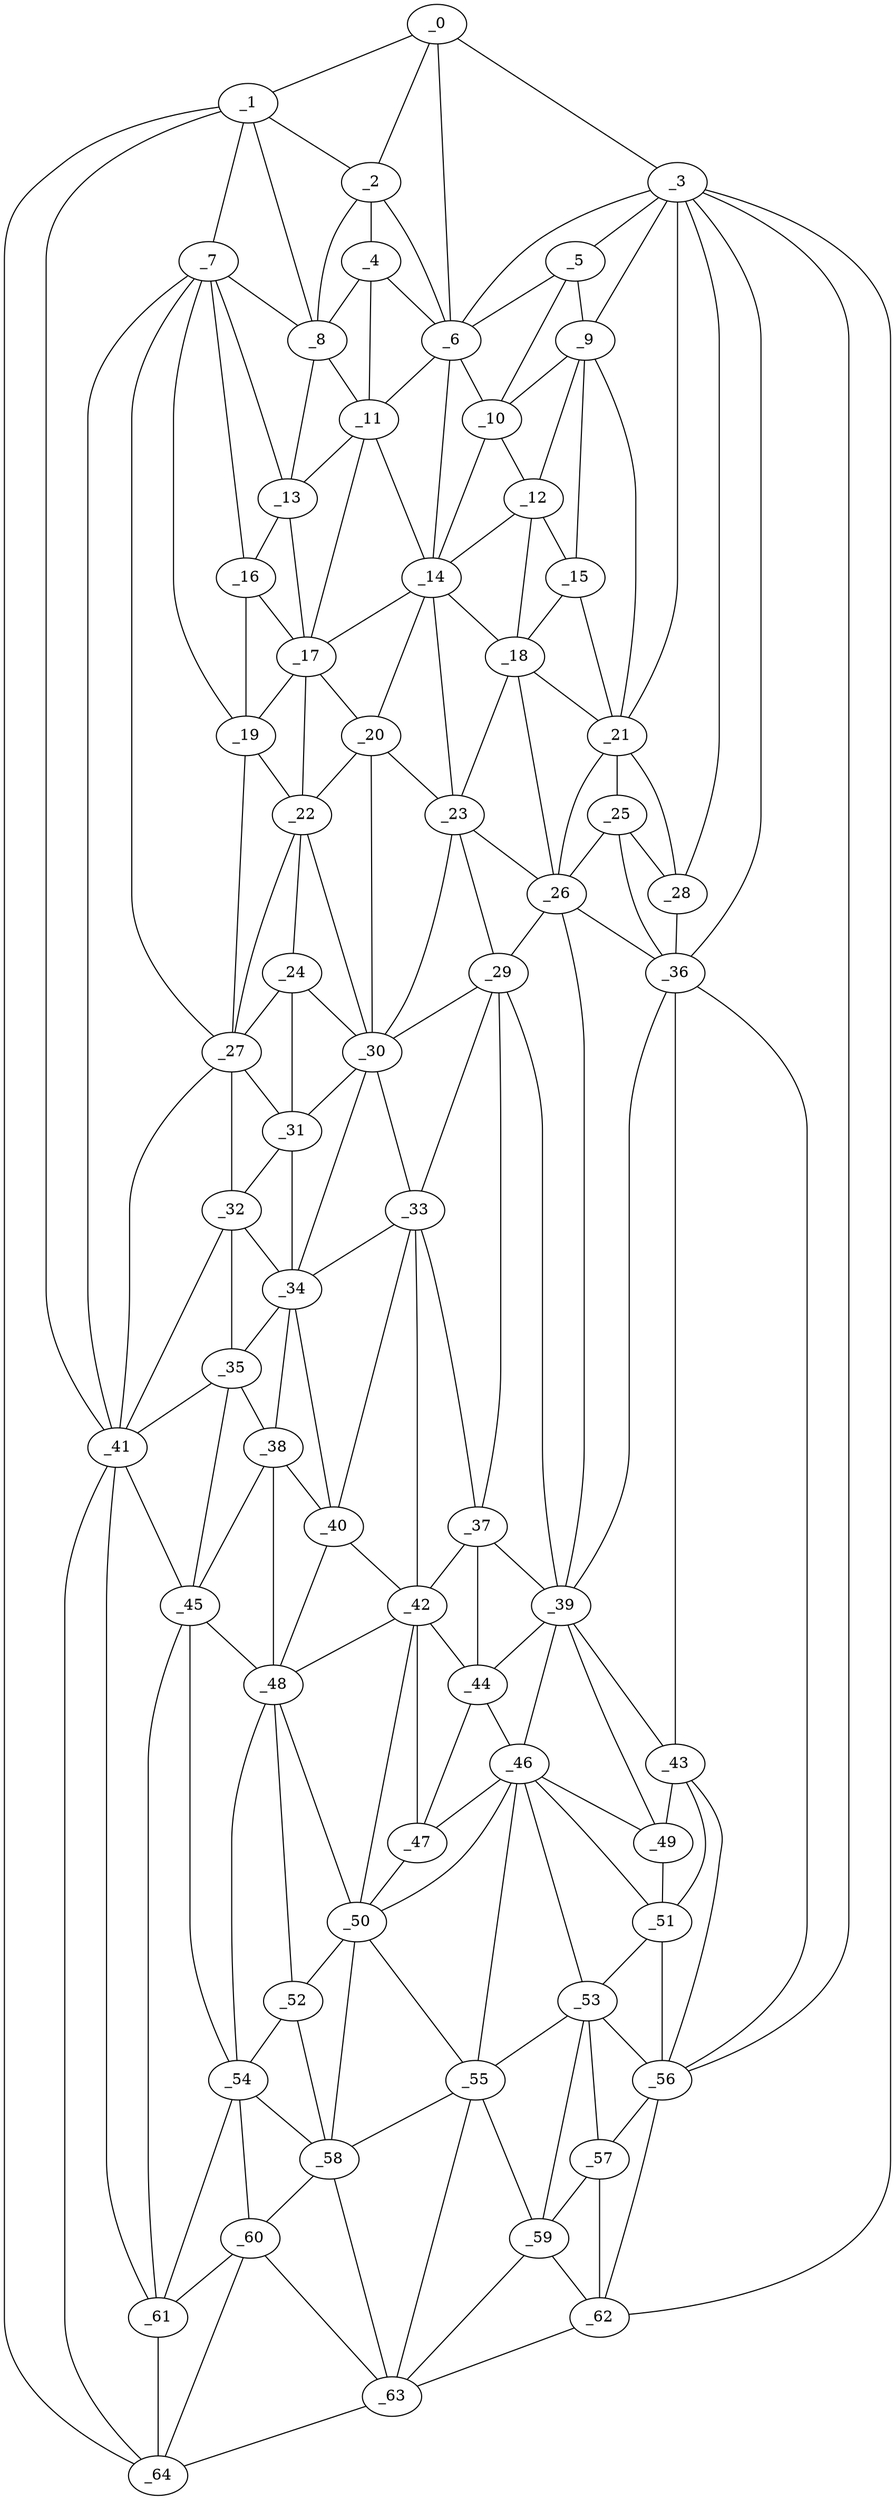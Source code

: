graph "obj31__0.gxl" {
	_0	 [x=7,
		y=45];
	_1	 [x=9,
		y=101];
	_0 -- _1	 [valence=1];
	_2	 [x=10,
		y=56];
	_0 -- _2	 [valence=1];
	_3	 [x=11,
		y=27];
	_0 -- _3	 [valence=1];
	_6	 [x=18,
		y=39];
	_0 -- _6	 [valence=2];
	_1 -- _2	 [valence=1];
	_7	 [x=19,
		y=91];
	_1 -- _7	 [valence=2];
	_8	 [x=22,
		y=78];
	_1 -- _8	 [valence=2];
	_41	 [x=77,
		y=98];
	_1 -- _41	 [valence=2];
	_64	 [x=124,
		y=101];
	_1 -- _64	 [valence=1];
	_4	 [x=15,
		y=59];
	_2 -- _4	 [valence=2];
	_2 -- _6	 [valence=1];
	_2 -- _8	 [valence=2];
	_5	 [x=18,
		y=30];
	_3 -- _5	 [valence=2];
	_3 -- _6	 [valence=2];
	_9	 [x=25,
		y=30];
	_3 -- _9	 [valence=1];
	_21	 [x=49,
		y=30];
	_3 -- _21	 [valence=2];
	_28	 [x=56,
		y=30];
	_3 -- _28	 [valence=2];
	_36	 [x=70,
		y=30];
	_3 -- _36	 [valence=2];
	_56	 [x=112,
		y=28];
	_3 -- _56	 [valence=1];
	_62	 [x=124,
		y=27];
	_3 -- _62	 [valence=1];
	_4 -- _6	 [valence=2];
	_4 -- _8	 [valence=1];
	_11	 [x=28,
		y=57];
	_4 -- _11	 [valence=1];
	_5 -- _6	 [valence=2];
	_5 -- _9	 [valence=2];
	_10	 [x=25,
		y=35];
	_5 -- _10	 [valence=2];
	_6 -- _10	 [valence=1];
	_6 -- _11	 [valence=2];
	_14	 [x=33,
		y=55];
	_6 -- _14	 [valence=2];
	_7 -- _8	 [valence=2];
	_13	 [x=30,
		y=78];
	_7 -- _13	 [valence=1];
	_16	 [x=35,
		y=78];
	_7 -- _16	 [valence=2];
	_19	 [x=42,
		y=78];
	_7 -- _19	 [valence=2];
	_27	 [x=55,
		y=84];
	_7 -- _27	 [valence=2];
	_7 -- _41	 [valence=2];
	_8 -- _11	 [valence=1];
	_8 -- _13	 [valence=2];
	_9 -- _10	 [valence=2];
	_12	 [x=30,
		y=35];
	_9 -- _12	 [valence=2];
	_15	 [x=35,
		y=31];
	_9 -- _15	 [valence=1];
	_9 -- _21	 [valence=2];
	_10 -- _12	 [valence=2];
	_10 -- _14	 [valence=2];
	_11 -- _13	 [valence=2];
	_11 -- _14	 [valence=2];
	_17	 [x=39,
		y=60];
	_11 -- _17	 [valence=2];
	_12 -- _14	 [valence=1];
	_12 -- _15	 [valence=2];
	_18	 [x=41,
		y=35];
	_12 -- _18	 [valence=2];
	_13 -- _16	 [valence=2];
	_13 -- _17	 [valence=2];
	_14 -- _17	 [valence=2];
	_14 -- _18	 [valence=2];
	_20	 [x=46,
		y=59];
	_14 -- _20	 [valence=1];
	_23	 [x=50,
		y=55];
	_14 -- _23	 [valence=2];
	_15 -- _18	 [valence=1];
	_15 -- _21	 [valence=2];
	_16 -- _17	 [valence=2];
	_16 -- _19	 [valence=2];
	_17 -- _19	 [valence=2];
	_17 -- _20	 [valence=1];
	_22	 [x=49,
		y=73];
	_17 -- _22	 [valence=2];
	_18 -- _21	 [valence=2];
	_18 -- _23	 [valence=2];
	_26	 [x=54,
		y=39];
	_18 -- _26	 [valence=1];
	_19 -- _22	 [valence=2];
	_19 -- _27	 [valence=1];
	_20 -- _22	 [valence=2];
	_20 -- _23	 [valence=2];
	_30	 [x=62,
		y=65];
	_20 -- _30	 [valence=1];
	_25	 [x=54,
		y=34];
	_21 -- _25	 [valence=2];
	_21 -- _26	 [valence=1];
	_21 -- _28	 [valence=2];
	_24	 [x=53,
		y=74];
	_22 -- _24	 [valence=1];
	_22 -- _27	 [valence=2];
	_22 -- _30	 [valence=1];
	_23 -- _26	 [valence=2];
	_29	 [x=60,
		y=54];
	_23 -- _29	 [valence=2];
	_23 -- _30	 [valence=2];
	_24 -- _27	 [valence=2];
	_24 -- _30	 [valence=2];
	_31	 [x=62,
		y=73];
	_24 -- _31	 [valence=1];
	_25 -- _26	 [valence=2];
	_25 -- _28	 [valence=2];
	_25 -- _36	 [valence=2];
	_26 -- _29	 [valence=2];
	_26 -- _36	 [valence=1];
	_39	 [x=76,
		y=34];
	_26 -- _39	 [valence=2];
	_27 -- _31	 [valence=1];
	_32	 [x=64,
		y=85];
	_27 -- _32	 [valence=2];
	_27 -- _41	 [valence=1];
	_28 -- _36	 [valence=2];
	_29 -- _30	 [valence=2];
	_33	 [x=66,
		y=62];
	_29 -- _33	 [valence=2];
	_37	 [x=74,
		y=56];
	_29 -- _37	 [valence=1];
	_29 -- _39	 [valence=1];
	_30 -- _31	 [valence=2];
	_30 -- _33	 [valence=2];
	_34	 [x=67,
		y=73];
	_30 -- _34	 [valence=2];
	_31 -- _32	 [valence=2];
	_31 -- _34	 [valence=1];
	_32 -- _34	 [valence=2];
	_35	 [x=69,
		y=85];
	_32 -- _35	 [valence=2];
	_32 -- _41	 [valence=1];
	_33 -- _34	 [valence=2];
	_33 -- _37	 [valence=2];
	_40	 [x=76,
		y=72];
	_33 -- _40	 [valence=2];
	_42	 [x=79,
		y=65];
	_33 -- _42	 [valence=2];
	_34 -- _35	 [valence=2];
	_38	 [x=75,
		y=78];
	_34 -- _38	 [valence=2];
	_34 -- _40	 [valence=2];
	_35 -- _38	 [valence=1];
	_35 -- _41	 [valence=2];
	_45	 [x=81,
		y=88];
	_35 -- _45	 [valence=2];
	_36 -- _39	 [valence=2];
	_43	 [x=80,
		y=30];
	_36 -- _43	 [valence=2];
	_36 -- _56	 [valence=2];
	_37 -- _39	 [valence=2];
	_37 -- _42	 [valence=2];
	_44	 [x=80,
		y=53];
	_37 -- _44	 [valence=2];
	_38 -- _40	 [valence=1];
	_38 -- _45	 [valence=1];
	_48	 [x=87,
		y=78];
	_38 -- _48	 [valence=2];
	_39 -- _43	 [valence=2];
	_39 -- _44	 [valence=2];
	_46	 [x=86,
		y=53];
	_39 -- _46	 [valence=1];
	_49	 [x=89,
		y=33];
	_39 -- _49	 [valence=2];
	_40 -- _42	 [valence=2];
	_40 -- _48	 [valence=2];
	_41 -- _45	 [valence=1];
	_61	 [x=118,
		y=91];
	_41 -- _61	 [valence=2];
	_41 -- _64	 [valence=1];
	_42 -- _44	 [valence=2];
	_47	 [x=86,
		y=59];
	_42 -- _47	 [valence=2];
	_42 -- _48	 [valence=1];
	_50	 [x=96,
		y=64];
	_42 -- _50	 [valence=2];
	_43 -- _49	 [valence=1];
	_51	 [x=97,
		y=32];
	_43 -- _51	 [valence=2];
	_43 -- _56	 [valence=2];
	_44 -- _46	 [valence=2];
	_44 -- _47	 [valence=1];
	_45 -- _48	 [valence=2];
	_54	 [x=106,
		y=78];
	_45 -- _54	 [valence=2];
	_45 -- _61	 [valence=2];
	_46 -- _47	 [valence=2];
	_46 -- _49	 [valence=2];
	_46 -- _50	 [valence=1];
	_46 -- _51	 [valence=2];
	_53	 [x=104,
		y=33];
	_46 -- _53	 [valence=2];
	_55	 [x=111,
		y=54];
	_46 -- _55	 [valence=2];
	_47 -- _50	 [valence=1];
	_48 -- _50	 [valence=2];
	_52	 [x=97,
		y=73];
	_48 -- _52	 [valence=2];
	_48 -- _54	 [valence=2];
	_49 -- _51	 [valence=1];
	_50 -- _52	 [valence=2];
	_50 -- _55	 [valence=2];
	_58	 [x=114,
		y=73];
	_50 -- _58	 [valence=1];
	_51 -- _53	 [valence=2];
	_51 -- _56	 [valence=2];
	_52 -- _54	 [valence=2];
	_52 -- _58	 [valence=2];
	_53 -- _55	 [valence=1];
	_53 -- _56	 [valence=2];
	_57	 [x=113,
		y=33];
	_53 -- _57	 [valence=1];
	_59	 [x=118,
		y=39];
	_53 -- _59	 [valence=2];
	_54 -- _58	 [valence=1];
	_60	 [x=118,
		y=80];
	_54 -- _60	 [valence=2];
	_54 -- _61	 [valence=1];
	_55 -- _58	 [valence=2];
	_55 -- _59	 [valence=1];
	_63	 [x=124,
		y=45];
	_55 -- _63	 [valence=2];
	_56 -- _57	 [valence=1];
	_56 -- _62	 [valence=1];
	_57 -- _59	 [valence=2];
	_57 -- _62	 [valence=2];
	_58 -- _60	 [valence=2];
	_58 -- _63	 [valence=2];
	_59 -- _62	 [valence=1];
	_59 -- _63	 [valence=1];
	_60 -- _61	 [valence=2];
	_60 -- _63	 [valence=2];
	_60 -- _64	 [valence=1];
	_61 -- _64	 [valence=2];
	_62 -- _63	 [valence=1];
	_63 -- _64	 [valence=1];
}

